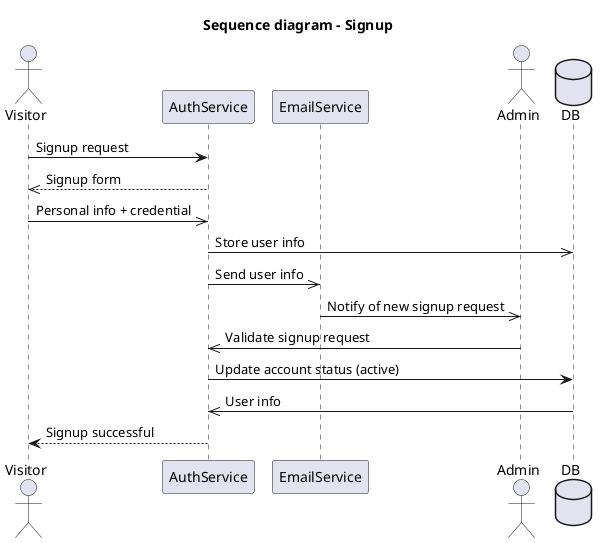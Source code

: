 @startuml

title Sequence diagram - Signup

actor Visitor as vis
participant AuthService as auth
participant EmailService as email
actor Admin as admin
database DB as db

vis -> auth: Signup request
auth -->> vis: Signup form

vis ->> auth: Personal info + credential
auth ->> db: Store user info
auth ->> email: Send user info
email ->> admin: Notify of new signup request

admin ->> auth: Validate signup request

auth -> db: Update account status (active)
db ->> auth: User info

vis <-- auth: Signup successful
  
@enduml